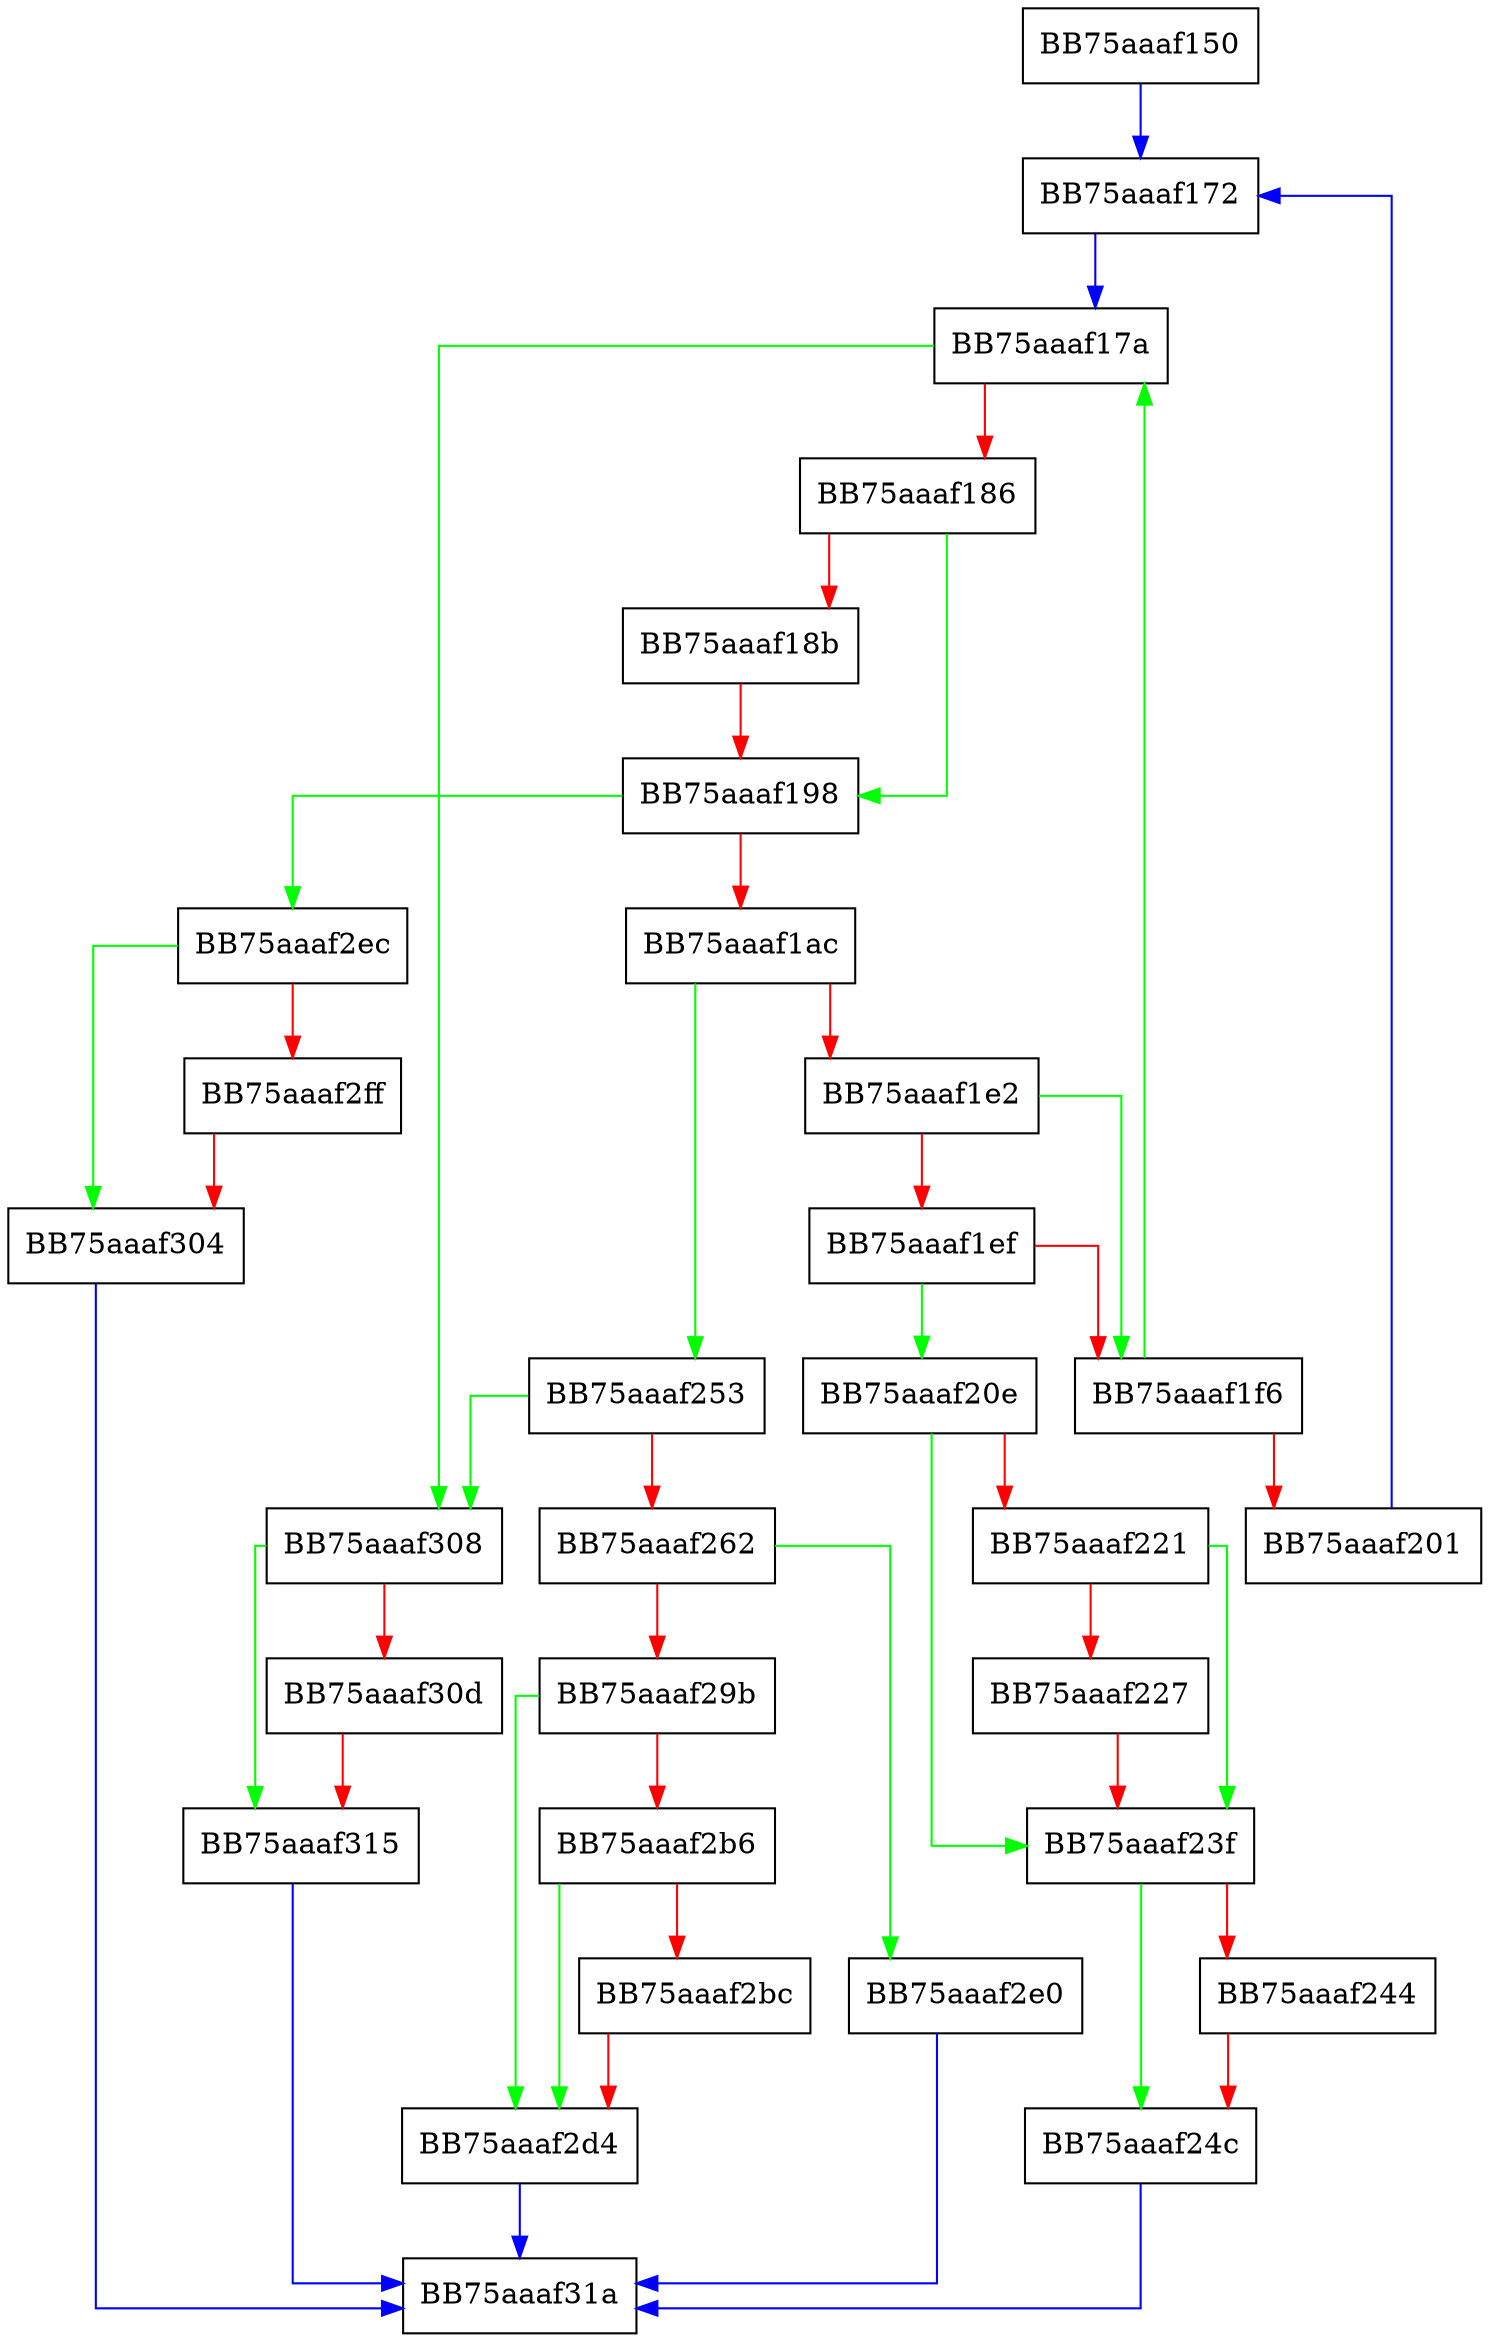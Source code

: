 digraph DeleteReparsePoint {
  node [shape="box"];
  graph [splines=ortho];
  BB75aaaf150 -> BB75aaaf172 [color="blue"];
  BB75aaaf172 -> BB75aaaf17a [color="blue"];
  BB75aaaf17a -> BB75aaaf308 [color="green"];
  BB75aaaf17a -> BB75aaaf186 [color="red"];
  BB75aaaf186 -> BB75aaaf198 [color="green"];
  BB75aaaf186 -> BB75aaaf18b [color="red"];
  BB75aaaf18b -> BB75aaaf198 [color="red"];
  BB75aaaf198 -> BB75aaaf2ec [color="green"];
  BB75aaaf198 -> BB75aaaf1ac [color="red"];
  BB75aaaf1ac -> BB75aaaf253 [color="green"];
  BB75aaaf1ac -> BB75aaaf1e2 [color="red"];
  BB75aaaf1e2 -> BB75aaaf1f6 [color="green"];
  BB75aaaf1e2 -> BB75aaaf1ef [color="red"];
  BB75aaaf1ef -> BB75aaaf20e [color="green"];
  BB75aaaf1ef -> BB75aaaf1f6 [color="red"];
  BB75aaaf1f6 -> BB75aaaf17a [color="green"];
  BB75aaaf1f6 -> BB75aaaf201 [color="red"];
  BB75aaaf201 -> BB75aaaf172 [color="blue"];
  BB75aaaf20e -> BB75aaaf23f [color="green"];
  BB75aaaf20e -> BB75aaaf221 [color="red"];
  BB75aaaf221 -> BB75aaaf23f [color="green"];
  BB75aaaf221 -> BB75aaaf227 [color="red"];
  BB75aaaf227 -> BB75aaaf23f [color="red"];
  BB75aaaf23f -> BB75aaaf24c [color="green"];
  BB75aaaf23f -> BB75aaaf244 [color="red"];
  BB75aaaf244 -> BB75aaaf24c [color="red"];
  BB75aaaf24c -> BB75aaaf31a [color="blue"];
  BB75aaaf253 -> BB75aaaf308 [color="green"];
  BB75aaaf253 -> BB75aaaf262 [color="red"];
  BB75aaaf262 -> BB75aaaf2e0 [color="green"];
  BB75aaaf262 -> BB75aaaf29b [color="red"];
  BB75aaaf29b -> BB75aaaf2d4 [color="green"];
  BB75aaaf29b -> BB75aaaf2b6 [color="red"];
  BB75aaaf2b6 -> BB75aaaf2d4 [color="green"];
  BB75aaaf2b6 -> BB75aaaf2bc [color="red"];
  BB75aaaf2bc -> BB75aaaf2d4 [color="red"];
  BB75aaaf2d4 -> BB75aaaf31a [color="blue"];
  BB75aaaf2e0 -> BB75aaaf31a [color="blue"];
  BB75aaaf2ec -> BB75aaaf304 [color="green"];
  BB75aaaf2ec -> BB75aaaf2ff [color="red"];
  BB75aaaf2ff -> BB75aaaf304 [color="red"];
  BB75aaaf304 -> BB75aaaf31a [color="blue"];
  BB75aaaf308 -> BB75aaaf315 [color="green"];
  BB75aaaf308 -> BB75aaaf30d [color="red"];
  BB75aaaf30d -> BB75aaaf315 [color="red"];
  BB75aaaf315 -> BB75aaaf31a [color="blue"];
}